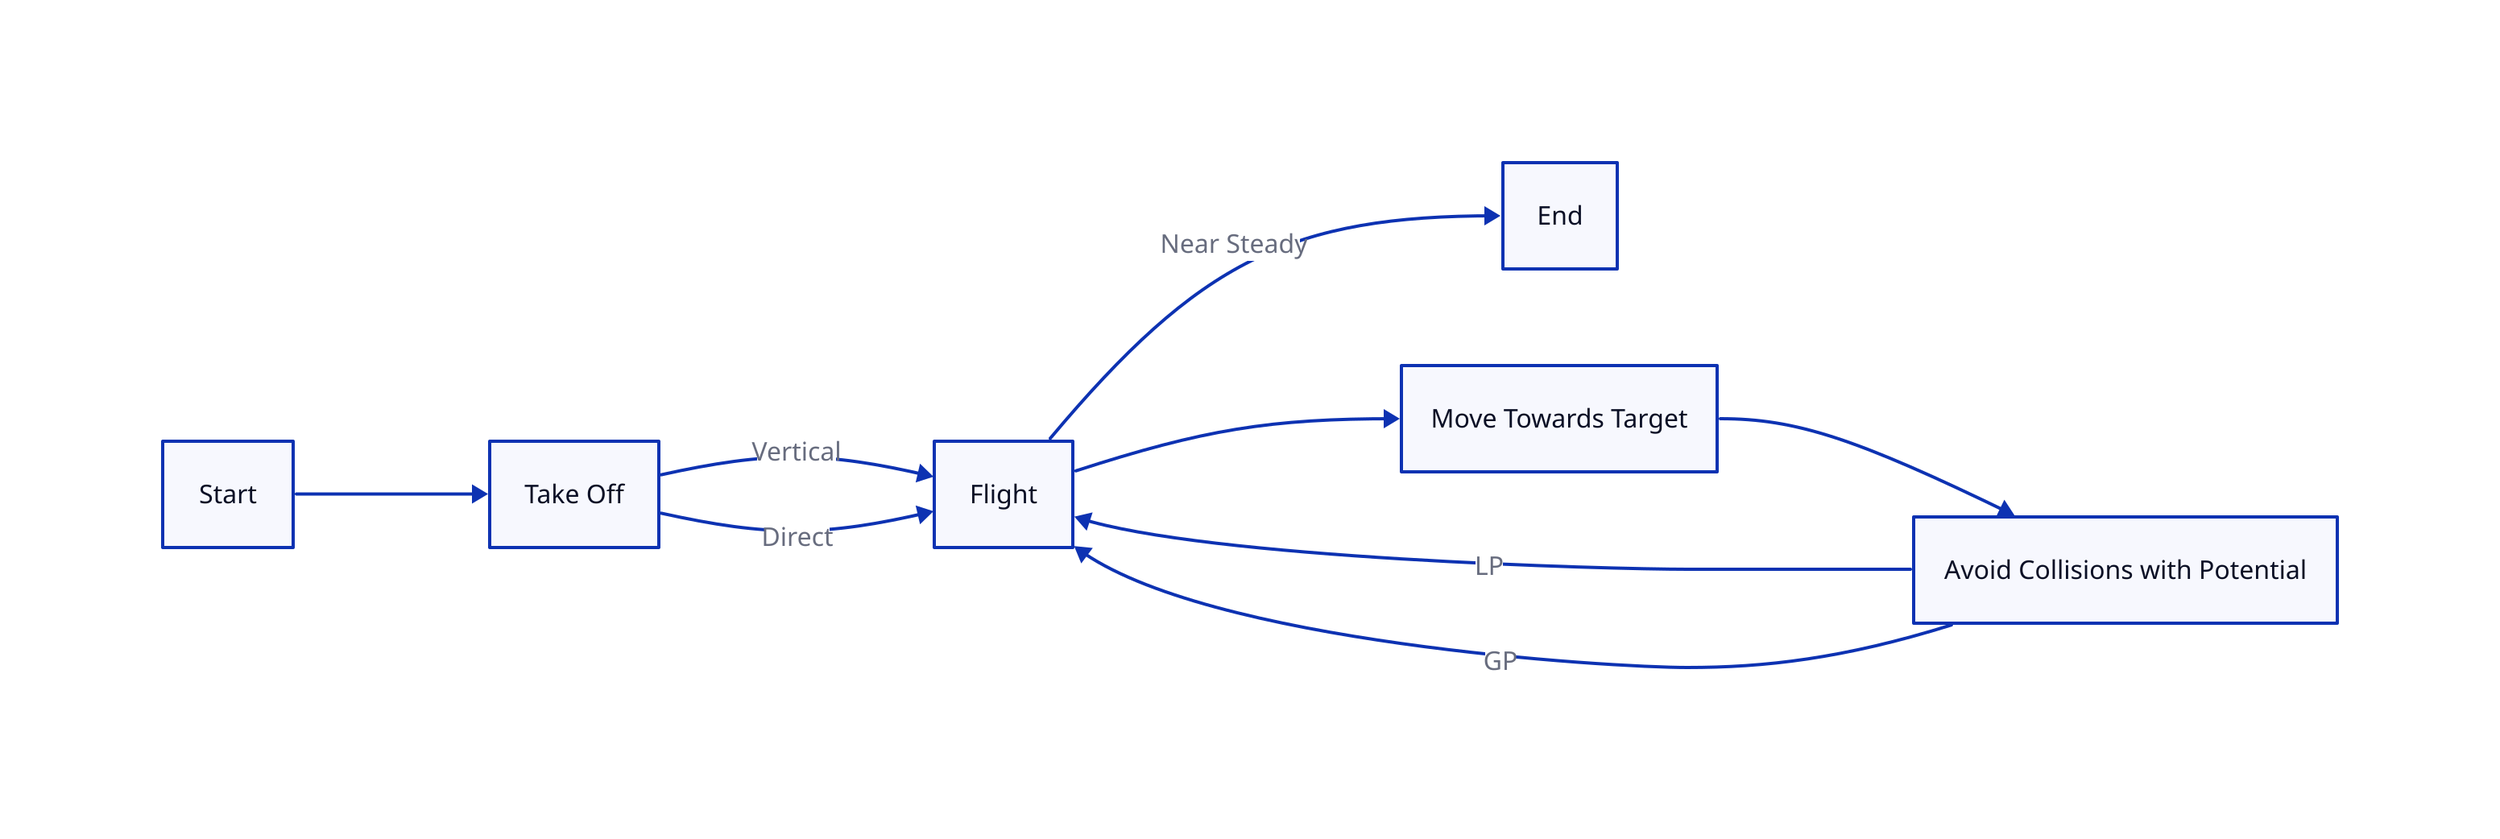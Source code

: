 direction: right

P_0: Start
P_N: End

P_1: Take Off
P_2: Flight
P_3: Move Towards Target
P_4: Avoid Collisions with Potential

P_0 -> P_1
P_1 -> P_2: Vertical
P_1 -> P_2: Direct
P_2 -> P_3 -> P_4
P_4 -> P_2: LP
P_4 -> P_2: GP

P_2 -> P_N: Near Steady
